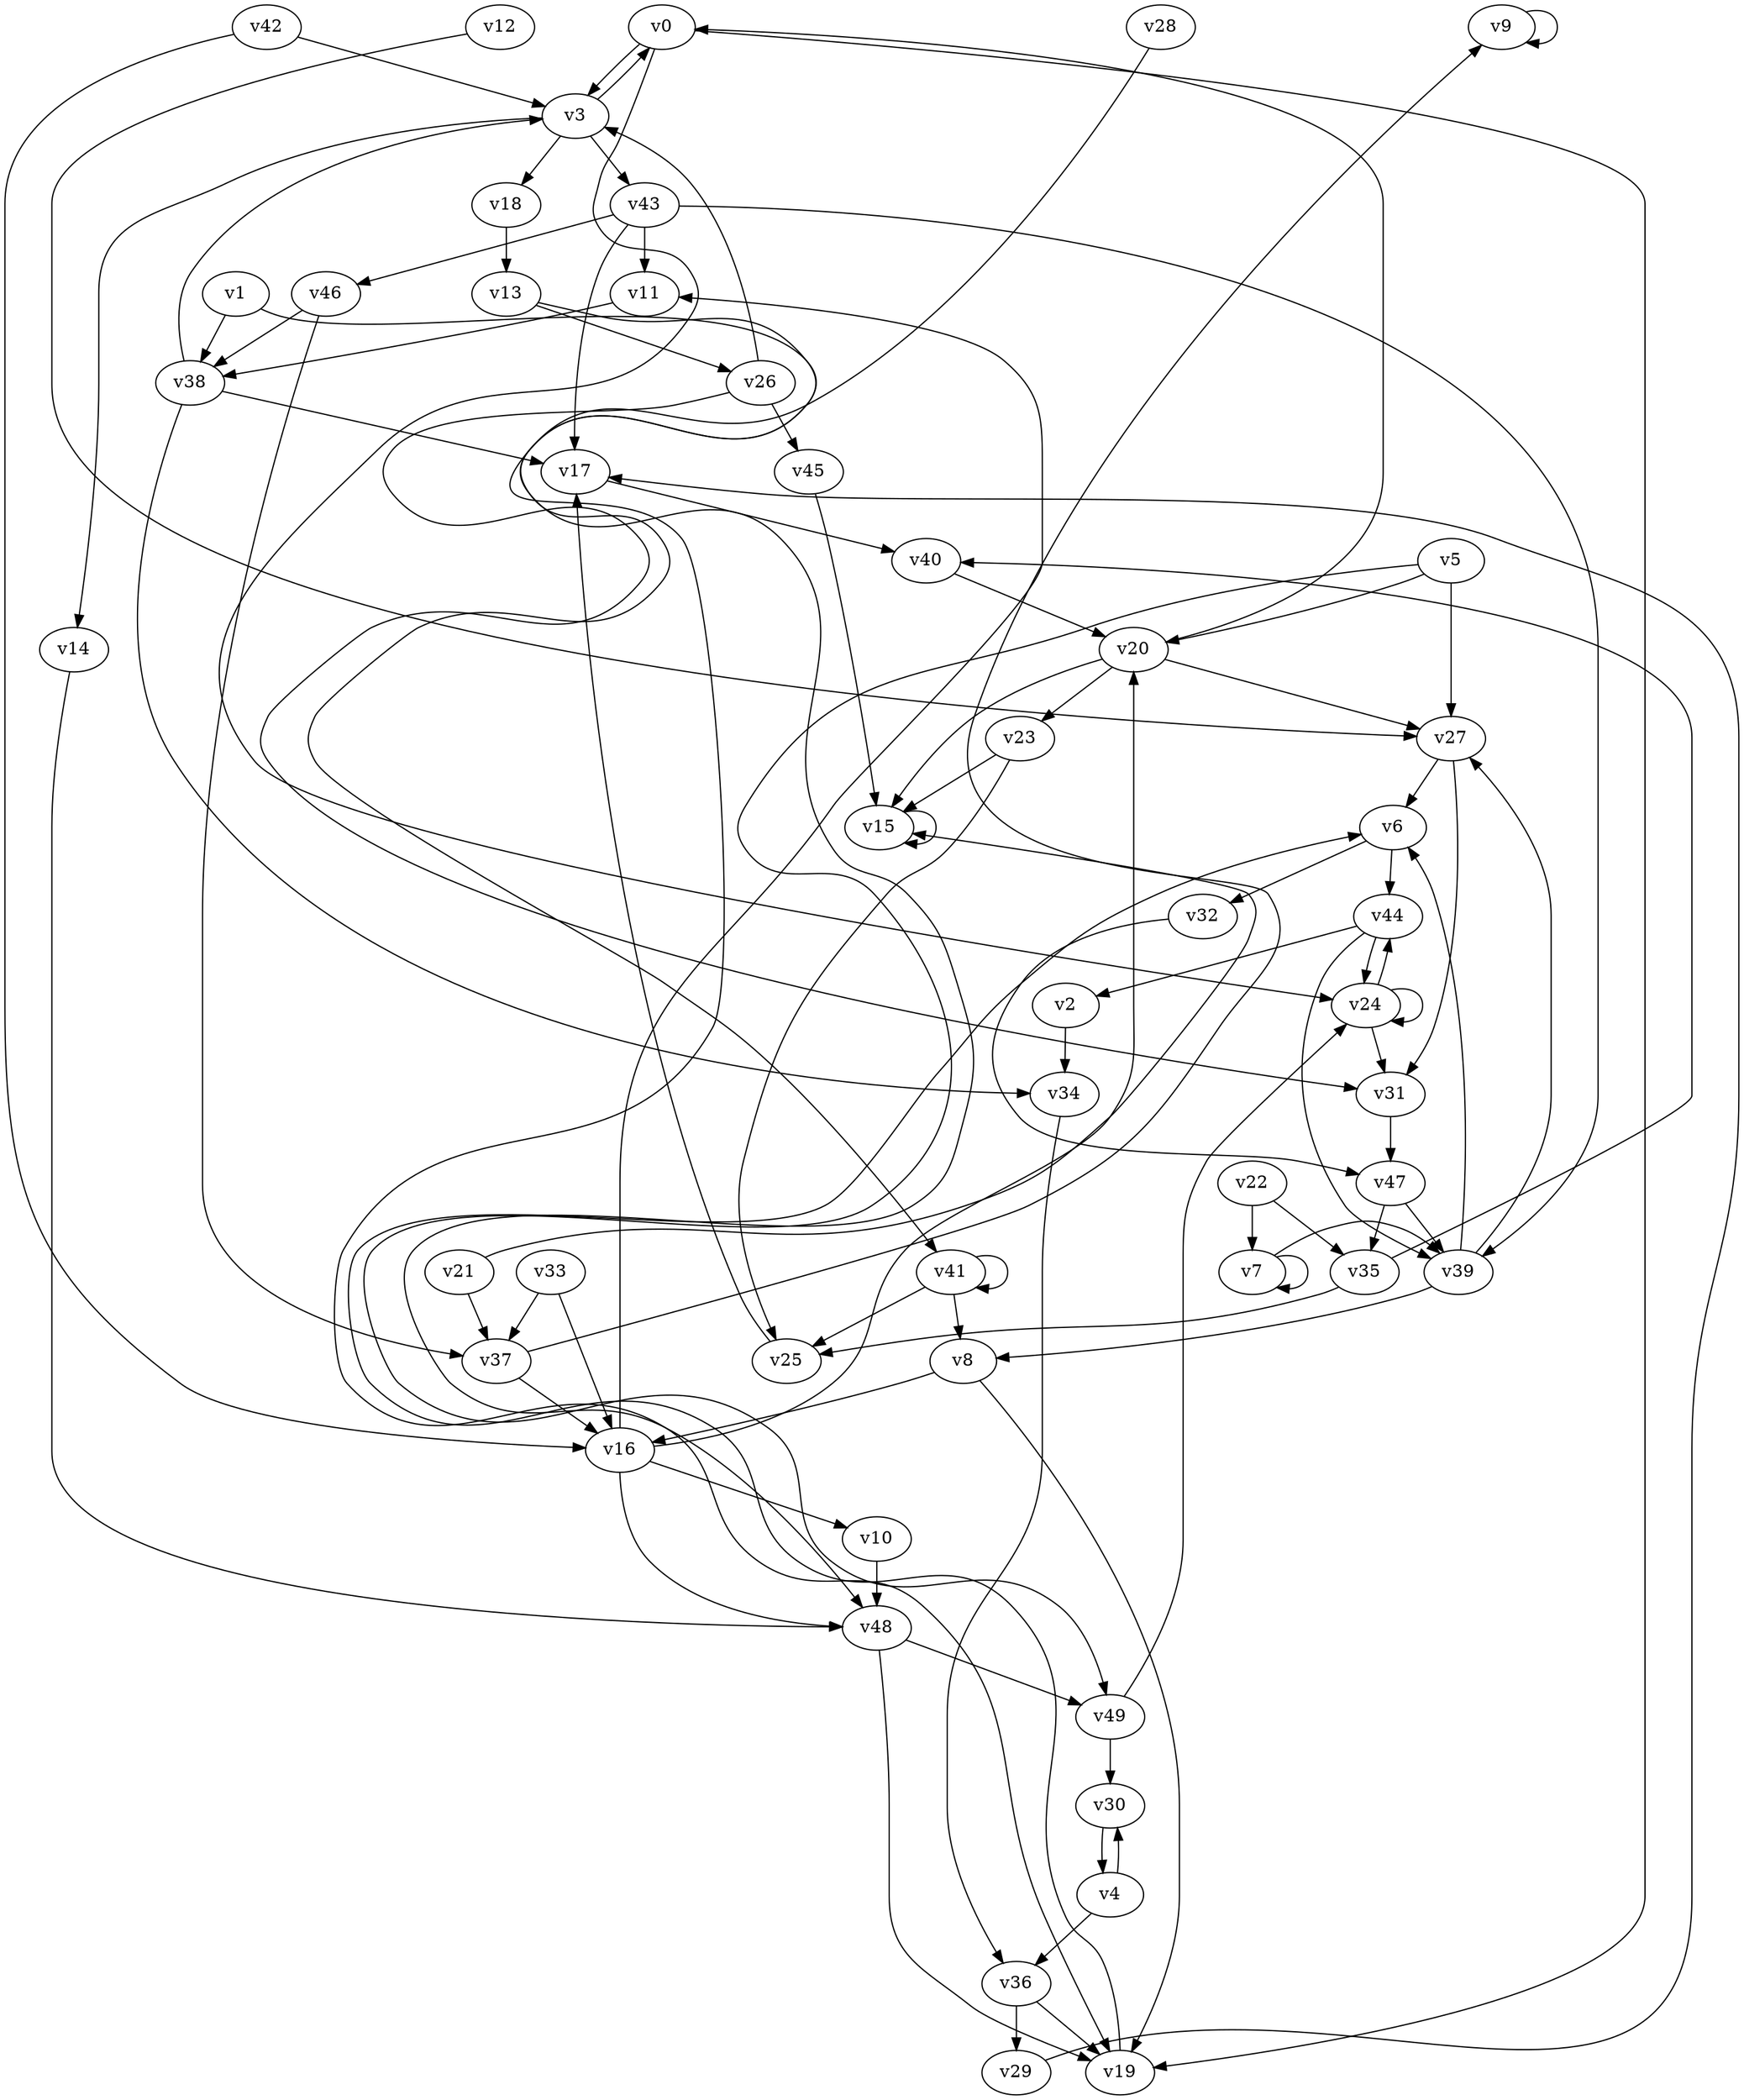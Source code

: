 // Benchmark game 68 - 50 vertices
// time_bound: 18
// targets: v35
digraph G {
    v0 [name="v0", player=0];
    v1 [name="v1", player=1];
    v2 [name="v2", player=1];
    v3 [name="v3", player=1];
    v4 [name="v4", player=0];
    v5 [name="v5", player=1];
    v6 [name="v6", player=0];
    v7 [name="v7", player=1];
    v8 [name="v8", player=0];
    v9 [name="v9", player=0];
    v10 [name="v10", player=1];
    v11 [name="v11", player=0];
    v12 [name="v12", player=1];
    v13 [name="v13", player=0];
    v14 [name="v14", player=1];
    v15 [name="v15", player=1];
    v16 [name="v16", player=0];
    v17 [name="v17", player=1];
    v18 [name="v18", player=0];
    v19 [name="v19", player=0];
    v20 [name="v20", player=1];
    v21 [name="v21", player=1];
    v22 [name="v22", player=0];
    v23 [name="v23", player=1];
    v24 [name="v24", player=1];
    v25 [name="v25", player=1];
    v26 [name="v26", player=0];
    v27 [name="v27", player=1];
    v28 [name="v28", player=1];
    v29 [name="v29", player=0];
    v30 [name="v30", player=1];
    v31 [name="v31", player=0];
    v32 [name="v32", player=1];
    v33 [name="v33", player=1];
    v34 [name="v34", player=1];
    v35 [name="v35", player=1, target=1];
    v36 [name="v36", player=0];
    v37 [name="v37", player=1];
    v38 [name="v38", player=1];
    v39 [name="v39", player=0];
    v40 [name="v40", player=1];
    v41 [name="v41", player=1];
    v42 [name="v42", player=1];
    v43 [name="v43", player=0];
    v44 [name="v44", player=0];
    v45 [name="v45", player=1];
    v46 [name="v46", player=0];
    v47 [name="v47", player=0];
    v48 [name="v48", player=1];
    v49 [name="v49", player=0];

    v0 -> v24 [constraint="t < 14"];
    v1 -> v48 [constraint="t mod 5 == 2"];
    v2 -> v34;
    v3 -> v0;
    v4 -> v36;
    v5 -> v49 [constraint="t mod 5 == 4"];
    v6 -> v44;
    v7 -> v39 [constraint="t < 7"];
    v8 -> v16;
    v9 -> v9;
    v10 -> v48;
    v11 -> v38;
    v12 -> v27 [constraint="t >= 1"];
    v13 -> v19 [constraint="t >= 5"];
    v14 -> v48;
    v15 -> v15;
    v16 -> v48;
    v17 -> v40;
    v18 -> v13;
    v19 -> v6 [constraint="t < 11"];
    v20 -> v0;
    v21 -> v15 [constraint="t < 10"];
    v22 -> v35;
    v23 -> v25;
    v24 -> v44 [constraint="t >= 3"];
    v25 -> v17;
    v26 -> v31 [constraint="t >= 5"];
    v27 -> v6;
    v28 -> v41 [constraint="t >= 3"];
    v29 -> v17 [constraint="t mod 5 == 3"];
    v30 -> v4;
    v31 -> v47;
    v32 -> v47 [constraint="t mod 3 == 2"];
    v33 -> v16;
    v34 -> v36;
    v35 -> v40 [constraint="t mod 2 == 1"];
    v36 -> v29;
    v37 -> v9 [constraint="t >= 4"];
    v38 -> v17;
    v39 -> v6;
    v40 -> v20;
    v41 -> v25;
    v42 -> v16;
    v43 -> v39;
    v44 -> v39;
    v45 -> v15;
    v46 -> v37;
    v47 -> v39;
    v48 -> v19;
    v49 -> v24;
    v5 -> v20;
    v21 -> v37;
    v16 -> v20;
    v42 -> v3;
    v7 -> v7;
    v39 -> v8;
    v46 -> v38;
    v43 -> v11;
    v3 -> v43;
    v49 -> v30;
    v23 -> v15;
    v44 -> v24;
    v44 -> v2;
    v22 -> v7;
    v4 -> v30;
    v5 -> v27;
    v43 -> v46;
    v3 -> v14;
    v38 -> v34;
    v48 -> v49;
    v35 -> v25;
    v13 -> v26;
    v20 -> v15;
    v26 -> v45;
    v41 -> v8;
    v6 -> v32;
    v37 -> v16;
    v20 -> v23;
    v38 -> v3;
    v24 -> v31;
    v0 -> v3;
    v1 -> v38;
    v41 -> v41;
    v36 -> v19;
    v8 -> v19;
    v33 -> v37;
    v16 -> v11;
    v3 -> v18;
    v24 -> v24;
    v43 -> v17;
    v47 -> v35;
    v39 -> v27;
    v27 -> v31;
    v26 -> v3;
    v20 -> v27;
    v16 -> v10;
    v0 -> v19;
}

